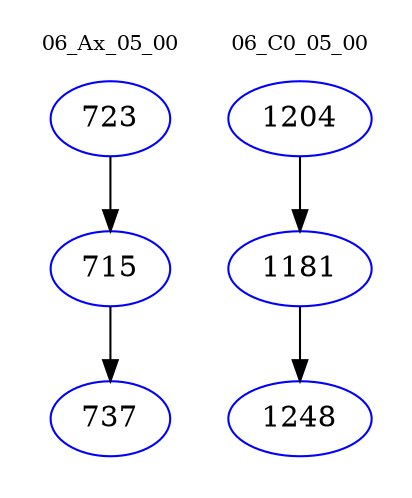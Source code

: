 digraph{
subgraph cluster_0 {
color = white
label = "06_Ax_05_00";
fontsize=10;
T0_723 [label="723", color="blue"]
T0_723 -> T0_715 [color="black"]
T0_715 [label="715", color="blue"]
T0_715 -> T0_737 [color="black"]
T0_737 [label="737", color="blue"]
}
subgraph cluster_1 {
color = white
label = "06_C0_05_00";
fontsize=10;
T1_1204 [label="1204", color="blue"]
T1_1204 -> T1_1181 [color="black"]
T1_1181 [label="1181", color="blue"]
T1_1181 -> T1_1248 [color="black"]
T1_1248 [label="1248", color="blue"]
}
}
